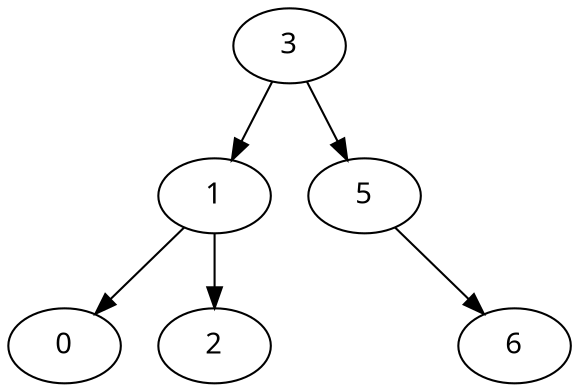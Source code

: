 digraph arbre {
    node [fontname="Courrier"];
    0 [label="0"];
    1 [label="1"];
    2 [label="2"];
    3 [label="3"];
    4 [label="4" style="invis"];
    5 [label="5"];
    6 [label="6"];

    3 -> 5;
    3 -> 1;

    1 -> 2;
    1 -> 0;

    {
        edge [style=invis];
        5 -> 4;
    }

    5 -> 6;
}
